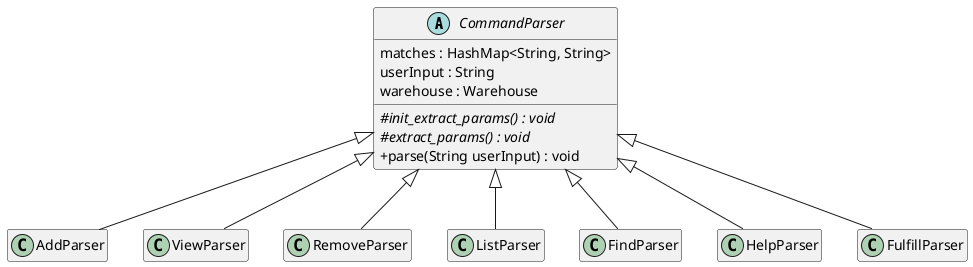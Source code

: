 @startuml
'https://plantuml.com/class-diagram
skinparam classAttributeIconSize 0
hide empty members

abstract class CommandParser {
matches : HashMap<String, String>
userInput : String
warehouse : Warehouse
# {abstract} init_extract_params() : void
# {abstract} extract_params() : void
+parse(String userInput) : void
}

AddParser -up-|> CommandParser
ViewParser -up-|> CommandParser
RemoveParser -up-|> CommandParser
ListParser -up-|> CommandParser
FindParser -up-|> CommandParser
HelpParser -up-|> CommandParser
FulfillParser -up-|> CommandParser



@enduml